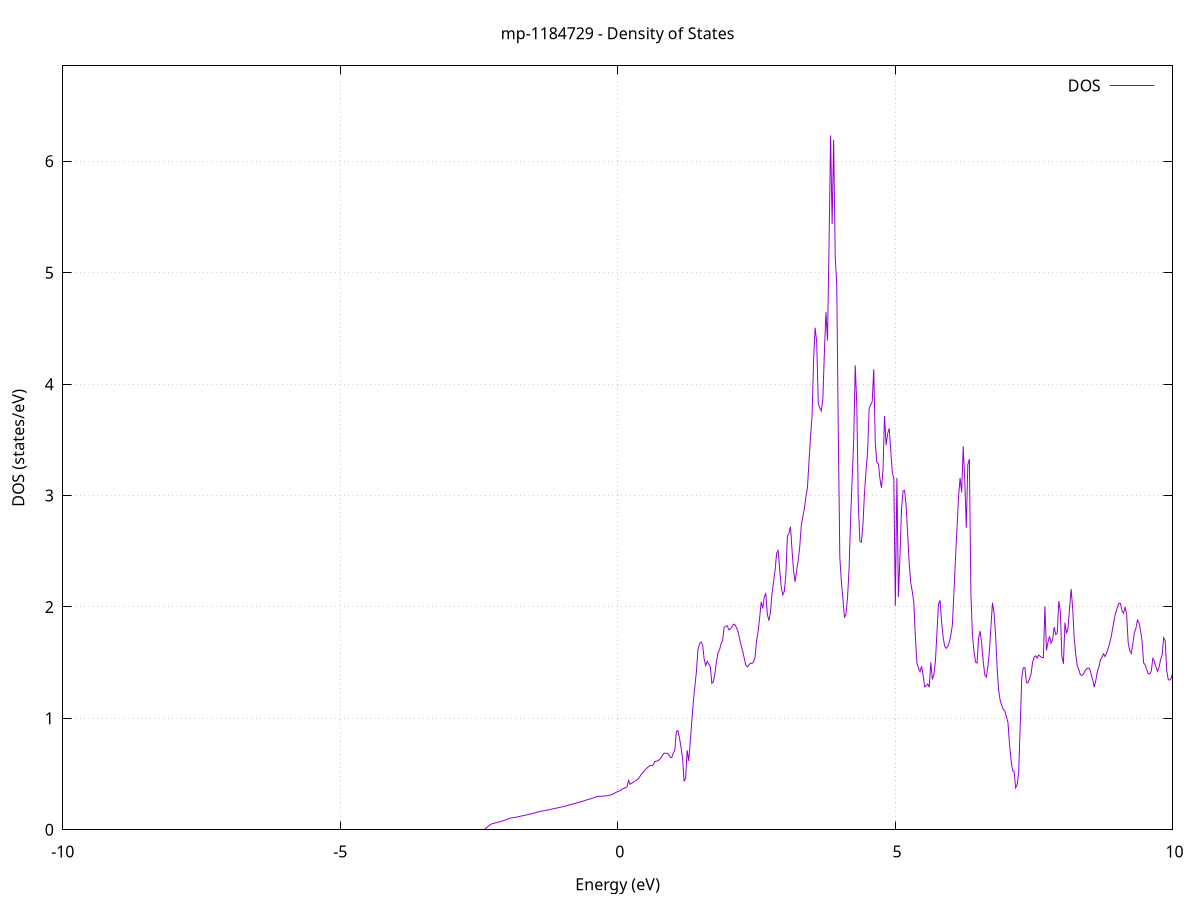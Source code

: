 set title 'mp-1184729 - Density of States'
set xlabel 'Energy (eV)'
set ylabel 'DOS (states/eV)'
set grid
set xrange [-10:10]
set yrange [0:6.857]
set xzeroaxis lt -1
set terminal png size 800,600
set output 'mp-1184729_dos_gnuplot.png'
plot '-' using 1:2 with lines title 'DOS'
-28.483600 0.000000
-28.455800 0.000000
-28.428000 0.000000
-28.400300 0.000000
-28.372500 0.000000
-28.344700 0.000000
-28.316900 0.000000
-28.289100 0.000000
-28.261300 0.000000
-28.233500 0.000000
-28.205700 0.000000
-28.177900 0.000000
-28.150100 0.000000
-28.122300 0.000000
-28.094600 0.000000
-28.066800 0.000000
-28.039000 0.000000
-28.011200 0.000000
-27.983400 0.000000
-27.955600 0.000000
-27.927800 0.000000
-27.900000 0.000000
-27.872200 0.000000
-27.844400 0.000000
-27.816600 0.000000
-27.788800 0.000000
-27.761100 0.000000
-27.733300 0.000000
-27.705500 0.000000
-27.677700 0.000000
-27.649900 0.000000
-27.622100 0.000000
-27.594300 0.000000
-27.566500 0.000000
-27.538700 0.000000
-27.510900 0.000000
-27.483100 0.000000
-27.455400 0.000000
-27.427600 0.000000
-27.399800 0.000000
-27.372000 0.000000
-27.344200 0.000000
-27.316400 0.000000
-27.288600 0.000000
-27.260800 0.000000
-27.233000 0.000000
-27.205200 0.000000
-27.177400 0.000000
-27.149600 0.000000
-27.121900 0.000000
-27.094100 0.000000
-27.066300 0.000000
-27.038500 0.000000
-27.010700 0.000000
-26.982900 0.000000
-26.955100 0.000000
-26.927300 0.000000
-26.899500 0.000000
-26.871700 0.000000
-26.843900 0.000000
-26.816200 0.000000
-26.788400 0.000000
-26.760600 0.000000
-26.732800 0.000000
-26.705000 0.000000
-26.677200 0.000000
-26.649400 0.000000
-26.621600 0.000000
-26.593800 0.000000
-26.566000 0.000000
-26.538200 0.000000
-26.510400 0.000000
-26.482700 0.000000
-26.454900 0.000000
-26.427100 0.000000
-26.399300 0.000000
-26.371500 0.000000
-26.343700 0.000000
-26.315900 0.000000
-26.288100 0.000000
-26.260300 0.000000
-26.232500 0.000000
-26.204700 0.000000
-26.177000 0.000000
-26.149200 0.000000
-26.121400 0.000000
-26.093600 0.000000
-26.065800 0.000000
-26.038000 0.000000
-26.010200 0.000000
-25.982400 0.000000
-25.954600 0.000000
-25.926800 1.192900
-25.899000 1.536200
-25.871200 1.807900
-25.843500 1.972000
-25.815700 2.279200
-25.787900 4.289800
-25.760100 5.226600
-25.732300 5.940400
-25.704500 6.804000
-25.676700 5.520000
-25.648900 5.940800
-25.621100 7.014700
-25.593300 11.829100
-25.565500 17.002500
-25.537800 10.274100
-25.510000 19.227600
-25.482200 10.177800
-25.454400 6.291600
-25.426600 6.795600
-25.398800 7.640100
-25.371000 7.395100
-25.343200 4.995900
-25.315400 5.761300
-25.287600 5.651600
-25.259800 4.390000
-25.232000 4.064200
-25.204300 4.035500
-25.176500 4.170100
-25.148700 3.041500
-25.120900 1.617200
-25.093100 2.773200
-25.065300 6.712500
-25.037500 7.524100
-25.009700 14.818900
-24.981900 9.812500
-24.954100 17.185000
-24.926300 18.014700
-24.898600 4.715000
-24.870800 3.690800
-24.843000 3.516700
-24.815200 2.959300
-24.787400 2.744500
-24.759600 2.714200
-24.731800 2.756500
-24.704000 2.844600
-24.676200 2.999200
-24.648400 3.177300
-24.620600 3.539500
-24.592800 3.998700
-24.565100 4.772200
-24.537300 6.528100
-24.509500 4.922600
-24.481700 4.794300
-24.453900 4.011800
-24.426100 0.000000
-24.398300 0.000000
-24.370500 0.000000
-24.342700 0.000000
-24.314900 0.000000
-24.287100 0.000000
-24.259300 0.000000
-24.231600 0.000000
-24.203800 0.000000
-24.176000 0.000000
-24.148200 0.000000
-24.120400 0.000000
-24.092600 0.000000
-24.064800 0.000000
-24.037000 0.000000
-24.009200 0.000000
-23.981400 0.000000
-23.953600 0.000000
-23.925900 0.000000
-23.898100 0.000000
-23.870300 0.000000
-23.842500 0.000000
-23.814700 0.000000
-23.786900 0.000000
-23.759100 0.000000
-23.731300 0.000000
-23.703500 0.000000
-23.675700 0.000000
-23.647900 0.000000
-23.620100 0.000000
-23.592400 0.000000
-23.564600 0.000000
-23.536800 0.000000
-23.509000 0.000000
-23.481200 0.000000
-23.453400 0.000000
-23.425600 0.000000
-23.397800 0.000000
-23.370000 0.000000
-23.342200 0.000000
-23.314400 0.000000
-23.286700 0.000000
-23.258900 0.000000
-23.231100 0.000000
-23.203300 0.000000
-23.175500 0.000000
-23.147700 0.000000
-23.119900 0.000000
-23.092100 0.000000
-23.064300 0.000000
-23.036500 0.000000
-23.008700 0.000000
-22.980900 0.000000
-22.953200 0.000000
-22.925400 0.000000
-22.897600 0.000000
-22.869800 0.000000
-22.842000 0.000000
-22.814200 0.000000
-22.786400 0.000000
-22.758600 0.000000
-22.730800 0.000000
-22.703000 0.000000
-22.675200 0.000000
-22.647500 0.000000
-22.619700 0.000000
-22.591900 0.000000
-22.564100 0.000000
-22.536300 0.000000
-22.508500 0.000000
-22.480700 0.000000
-22.452900 0.000000
-22.425100 0.000000
-22.397300 0.000000
-22.369500 0.000000
-22.341700 0.000000
-22.314000 0.000000
-22.286200 0.000000
-22.258400 0.000000
-22.230600 0.000000
-22.202800 0.000000
-22.175000 0.000000
-22.147200 0.000000
-22.119400 0.000000
-22.091600 0.000000
-22.063800 0.000000
-22.036000 0.000000
-22.008300 0.000000
-21.980500 0.000000
-21.952700 0.000000
-21.924900 0.000000
-21.897100 0.000000
-21.869300 0.000000
-21.841500 0.000000
-21.813700 0.000000
-21.785900 0.000000
-21.758100 0.000000
-21.730300 0.000000
-21.702500 0.000000
-21.674800 0.000000
-21.647000 0.000000
-21.619200 0.000000
-21.591400 0.000000
-21.563600 0.000000
-21.535800 0.000000
-21.508000 0.000000
-21.480200 0.000000
-21.452400 0.000000
-21.424600 0.000000
-21.396800 0.000000
-21.369100 0.000000
-21.341300 0.000000
-21.313500 0.000000
-21.285700 0.000000
-21.257900 0.000000
-21.230100 0.000000
-21.202300 0.000000
-21.174500 0.000000
-21.146700 0.000000
-21.118900 0.000000
-21.091100 0.000000
-21.063300 0.000000
-21.035600 0.000000
-21.007800 0.000000
-20.980000 0.000000
-20.952200 0.000000
-20.924400 0.000000
-20.896600 0.000000
-20.868800 0.000000
-20.841000 0.000000
-20.813200 0.000000
-20.785400 0.000000
-20.757600 0.000000
-20.729900 0.000000
-20.702100 0.000000
-20.674300 0.000000
-20.646500 0.000000
-20.618700 0.000000
-20.590900 0.000000
-20.563100 0.000000
-20.535300 0.000000
-20.507500 0.000000
-20.479700 0.000000
-20.451900 0.000000
-20.424100 0.000000
-20.396400 0.000000
-20.368600 0.000000
-20.340800 0.000000
-20.313000 0.000000
-20.285200 0.000000
-20.257400 0.000000
-20.229600 0.000000
-20.201800 0.000000
-20.174000 0.000000
-20.146200 0.000000
-20.118400 0.000000
-20.090700 0.000000
-20.062900 0.000000
-20.035100 0.000000
-20.007300 0.000000
-19.979500 0.000000
-19.951700 0.000000
-19.923900 0.000000
-19.896100 0.000000
-19.868300 0.000000
-19.840500 0.000000
-19.812700 0.000000
-19.784900 0.000000
-19.757200 0.000000
-19.729400 0.000000
-19.701600 0.000000
-19.673800 0.000000
-19.646000 0.000000
-19.618200 0.000000
-19.590400 0.000000
-19.562600 0.000000
-19.534800 0.000000
-19.507000 0.000000
-19.479200 0.000000
-19.451500 0.000000
-19.423700 0.000000
-19.395900 0.000000
-19.368100 0.000000
-19.340300 0.000000
-19.312500 0.000000
-19.284700 0.000000
-19.256900 0.000000
-19.229100 0.000000
-19.201300 0.000000
-19.173500 0.000000
-19.145700 0.000000
-19.118000 0.000000
-19.090200 0.000000
-19.062400 0.000000
-19.034600 0.000000
-19.006800 0.000000
-18.979000 0.000000
-18.951200 0.000000
-18.923400 0.000000
-18.895600 0.000000
-18.867800 0.000000
-18.840000 0.000000
-18.812200 0.000000
-18.784500 0.000000
-18.756700 0.000000
-18.728900 0.000000
-18.701100 0.000000
-18.673300 0.000000
-18.645500 0.000000
-18.617700 0.000000
-18.589900 0.000000
-18.562100 0.000000
-18.534300 0.000000
-18.506500 0.000000
-18.478800 0.000000
-18.451000 0.000000
-18.423200 0.000000
-18.395400 0.000000
-18.367600 0.000000
-18.339800 0.000000
-18.312000 0.000000
-18.284200 0.000000
-18.256400 0.000000
-18.228600 0.000000
-18.200800 0.000000
-18.173000 0.000000
-18.145300 0.000000
-18.117500 0.000000
-18.089700 0.000000
-18.061900 0.000000
-18.034100 0.000000
-18.006300 0.000000
-17.978500 0.000000
-17.950700 0.000000
-17.922900 0.000000
-17.895100 0.000000
-17.867300 0.000000
-17.839600 0.000000
-17.811800 0.000000
-17.784000 0.000000
-17.756200 0.000000
-17.728400 0.000000
-17.700600 0.000000
-17.672800 0.000000
-17.645000 0.000000
-17.617200 0.000000
-17.589400 0.000000
-17.561600 0.000000
-17.533800 0.000000
-17.506100 0.000000
-17.478300 0.000000
-17.450500 0.000000
-17.422700 0.000000
-17.394900 0.000000
-17.367100 0.000000
-17.339300 0.000000
-17.311500 0.000000
-17.283700 0.000000
-17.255900 0.000000
-17.228100 0.000000
-17.200400 0.000000
-17.172600 0.000000
-17.144800 0.000000
-17.117000 0.000000
-17.089200 0.000000
-17.061400 0.000000
-17.033600 0.000000
-17.005800 0.000000
-16.978000 0.000000
-16.950200 0.000000
-16.922400 0.000000
-16.894600 0.000000
-16.866900 0.000000
-16.839100 0.000000
-16.811300 0.000000
-16.783500 0.000000
-16.755700 0.000000
-16.727900 0.000000
-16.700100 0.000000
-16.672300 0.000000
-16.644500 0.000000
-16.616700 0.000000
-16.588900 0.000000
-16.561200 0.000000
-16.533400 0.000000
-16.505600 0.000000
-16.477800 0.000000
-16.450000 0.000000
-16.422200 0.000000
-16.394400 0.000000
-16.366600 0.000000
-16.338800 0.000000
-16.311000 0.000000
-16.283200 0.000000
-16.255400 0.000000
-16.227700 0.000000
-16.199900 0.000000
-16.172100 0.000000
-16.144300 0.000000
-16.116500 0.000000
-16.088700 0.000000
-16.060900 0.000000
-16.033100 0.000000
-16.005300 0.000000
-15.977500 0.000000
-15.949700 0.000000
-15.922000 0.000000
-15.894200 0.000000
-15.866400 0.000000
-15.838600 0.000000
-15.810800 0.000000
-15.783000 0.000000
-15.755200 0.000000
-15.727400 0.000000
-15.699600 0.000000
-15.671800 0.000000
-15.644000 0.000000
-15.616200 0.000000
-15.588500 0.000000
-15.560700 0.000000
-15.532900 0.000000
-15.505100 0.000000
-15.477300 0.000000
-15.449500 0.000000
-15.421700 0.000000
-15.393900 0.000000
-15.366100 0.000000
-15.338300 0.000000
-15.310500 0.000000
-15.282800 0.000000
-15.255000 0.000000
-15.227200 0.000000
-15.199400 0.000000
-15.171600 0.000000
-15.143800 0.000000
-15.116000 0.000000
-15.088200 0.000000
-15.060400 0.000000
-15.032600 0.000000
-15.004800 0.000000
-14.977000 0.000000
-14.949300 0.000000
-14.921500 0.000000
-14.893700 0.000000
-14.865900 0.000000
-14.838100 0.000000
-14.810300 0.000000
-14.782500 0.000000
-14.754700 0.000000
-14.726900 0.000000
-14.699100 0.000000
-14.671300 0.000000
-14.643600 0.000000
-14.615800 0.000000
-14.588000 0.000000
-14.560200 0.000000
-14.532400 0.000000
-14.504600 0.000000
-14.476800 0.000000
-14.449000 0.000000
-14.421200 0.000000
-14.393400 0.000000
-14.365600 0.000000
-14.337800 0.000000
-14.310100 0.000000
-14.282300 0.000000
-14.254500 0.000000
-14.226700 0.000000
-14.198900 0.000000
-14.171100 0.000000
-14.143300 0.000000
-14.115500 0.000000
-14.087700 0.000000
-14.059900 0.000000
-14.032100 0.000000
-14.004400 0.000000
-13.976600 0.000000
-13.948800 0.000000
-13.921000 0.000000
-13.893200 0.000000
-13.865400 0.000000
-13.837600 0.000000
-13.809800 0.000000
-13.782000 0.000000
-13.754200 0.000000
-13.726400 0.000000
-13.698600 0.000000
-13.670900 0.000000
-13.643100 0.000000
-13.615300 0.000000
-13.587500 0.000000
-13.559700 0.000000
-13.531900 0.000000
-13.504100 0.000000
-13.476300 0.000000
-13.448500 0.000000
-13.420700 0.000000
-13.392900 0.000000
-13.365100 0.000000
-13.337400 0.000000
-13.309600 0.000000
-13.281800 0.000000
-13.254000 0.000000
-13.226200 0.000000
-13.198400 0.000000
-13.170600 0.000000
-13.142800 0.000000
-13.115000 0.000000
-13.087200 0.000000
-13.059400 0.000000
-13.031700 0.000000
-13.003900 0.000000
-12.976100 0.000000
-12.948300 0.000000
-12.920500 0.000000
-12.892700 0.000000
-12.864900 0.000000
-12.837100 0.000000
-12.809300 0.000000
-12.781500 0.000000
-12.753700 0.000000
-12.725900 0.000000
-12.698200 0.000000
-12.670400 0.000000
-12.642600 0.000000
-12.614800 0.000000
-12.587000 0.000000
-12.559200 0.000000
-12.531400 0.000000
-12.503600 0.000000
-12.475800 0.000000
-12.448000 0.000000
-12.420200 0.000000
-12.392500 0.000000
-12.364700 0.000000
-12.336900 0.000000
-12.309100 0.000000
-12.281300 0.000000
-12.253500 0.000000
-12.225700 0.000000
-12.197900 0.000000
-12.170100 0.000000
-12.142300 0.000000
-12.114500 0.000000
-12.086700 0.000000
-12.059000 0.000000
-12.031200 0.000000
-12.003400 0.000000
-11.975600 0.000000
-11.947800 0.000000
-11.920000 0.000000
-11.892200 0.000000
-11.864400 0.000000
-11.836600 0.000000
-11.808800 0.000000
-11.781000 0.000000
-11.753300 0.000000
-11.725500 0.000000
-11.697700 0.000000
-11.669900 0.000000
-11.642100 0.000000
-11.614300 0.000000
-11.586500 0.000000
-11.558700 0.000000
-11.530900 0.000000
-11.503100 0.000000
-11.475300 0.000000
-11.447500 0.000000
-11.419800 0.000000
-11.392000 0.000000
-11.364200 0.000000
-11.336400 0.000000
-11.308600 0.000000
-11.280800 0.000000
-11.253000 0.000000
-11.225200 0.000000
-11.197400 0.000000
-11.169600 0.000000
-11.141800 0.000000
-11.114100 0.000000
-11.086300 0.000000
-11.058500 0.000000
-11.030700 0.000000
-11.002900 0.000000
-10.975100 0.000000
-10.947300 0.000000
-10.919500 0.000000
-10.891700 0.000000
-10.863900 0.000000
-10.836100 0.000000
-10.808300 0.000000
-10.780600 0.000000
-10.752800 0.000000
-10.725000 0.000000
-10.697200 0.000000
-10.669400 0.000000
-10.641600 0.000000
-10.613800 0.000000
-10.586000 0.000000
-10.558200 0.000000
-10.530400 0.000000
-10.502600 0.000000
-10.474900 0.000000
-10.447100 0.000000
-10.419300 0.000000
-10.391500 0.000000
-10.363700 0.000000
-10.335900 0.000000
-10.308100 0.000000
-10.280300 0.000000
-10.252500 0.000000
-10.224700 0.000000
-10.196900 0.000000
-10.169100 0.000000
-10.141400 0.000000
-10.113600 0.000000
-10.085800 0.000000
-10.058000 0.000000
-10.030200 0.000000
-10.002400 0.000000
-9.974600 0.000000
-9.946800 0.000000
-9.919000 0.000000
-9.891200 0.000000
-9.863400 0.000000
-9.835700 0.000000
-9.807900 0.000000
-9.780100 0.000000
-9.752300 0.000000
-9.724500 0.000000
-9.696700 0.000000
-9.668900 0.000000
-9.641100 0.000000
-9.613300 0.000000
-9.585500 0.000000
-9.557700 0.000000
-9.529900 0.000000
-9.502200 0.000000
-9.474400 0.000000
-9.446600 0.000000
-9.418800 0.000000
-9.391000 0.000000
-9.363200 0.000000
-9.335400 0.000000
-9.307600 0.000000
-9.279800 0.000000
-9.252000 0.000000
-9.224200 0.000000
-9.196500 0.000000
-9.168700 0.000000
-9.140900 0.000000
-9.113100 0.000000
-9.085300 0.000000
-9.057500 0.000000
-9.029700 0.000000
-9.001900 0.000000
-8.974100 0.000000
-8.946300 0.000000
-8.918500 0.000000
-8.890700 0.000000
-8.863000 0.000000
-8.835200 0.000000
-8.807400 0.000000
-8.779600 0.000000
-8.751800 0.000000
-8.724000 0.000000
-8.696200 0.000000
-8.668400 0.000000
-8.640600 0.000000
-8.612800 0.000000
-8.585000 0.000000
-8.557300 0.000000
-8.529500 0.000000
-8.501700 0.000000
-8.473900 0.000000
-8.446100 0.000000
-8.418300 0.000000
-8.390500 0.000000
-8.362700 0.000000
-8.334900 0.000000
-8.307100 0.000000
-8.279300 0.000000
-8.251500 0.000000
-8.223800 0.000000
-8.196000 0.000000
-8.168200 0.000000
-8.140400 0.000000
-8.112600 0.000000
-8.084800 0.000000
-8.057000 0.000000
-8.029200 0.000000
-8.001400 0.000000
-7.973600 0.000000
-7.945800 0.000000
-7.918000 0.000000
-7.890300 0.000000
-7.862500 0.000000
-7.834700 0.000000
-7.806900 0.000000
-7.779100 0.000000
-7.751300 0.000000
-7.723500 0.000000
-7.695700 0.000000
-7.667900 0.000000
-7.640100 0.000000
-7.612300 0.000000
-7.584600 0.000000
-7.556800 0.000000
-7.529000 0.000000
-7.501200 0.000000
-7.473400 0.000000
-7.445600 0.000000
-7.417800 0.000000
-7.390000 0.000000
-7.362200 0.000000
-7.334400 0.000000
-7.306600 0.000000
-7.278800 0.000000
-7.251100 0.000000
-7.223300 0.000000
-7.195500 0.000000
-7.167700 0.000000
-7.139900 0.000000
-7.112100 0.000000
-7.084300 0.000000
-7.056500 0.000000
-7.028700 0.000000
-7.000900 0.000000
-6.973100 0.000000
-6.945400 0.000000
-6.917600 0.000000
-6.889800 0.000000
-6.862000 0.000000
-6.834200 0.000000
-6.806400 0.000000
-6.778600 0.000000
-6.750800 0.000000
-6.723000 0.000000
-6.695200 0.000000
-6.667400 0.000000
-6.639600 0.000000
-6.611900 0.000000
-6.584100 0.000000
-6.556300 0.000000
-6.528500 0.000000
-6.500700 0.000000
-6.472900 0.000000
-6.445100 0.000000
-6.417300 0.000000
-6.389500 0.000000
-6.361700 0.000000
-6.333900 0.000000
-6.306200 0.000000
-6.278400 0.000000
-6.250600 0.000000
-6.222800 0.000000
-6.195000 0.000000
-6.167200 0.000000
-6.139400 0.000000
-6.111600 0.000000
-6.083800 0.000000
-6.056000 0.000000
-6.028200 0.000000
-6.000400 0.000000
-5.972700 0.000000
-5.944900 0.000000
-5.917100 0.000000
-5.889300 0.000000
-5.861500 0.000000
-5.833700 0.000000
-5.805900 0.000000
-5.778100 0.000000
-5.750300 0.000000
-5.722500 0.000000
-5.694700 0.000000
-5.667000 0.000000
-5.639200 0.000000
-5.611400 0.000000
-5.583600 0.000000
-5.555800 0.000000
-5.528000 0.000000
-5.500200 0.000000
-5.472400 0.000000
-5.444600 0.000000
-5.416800 0.000000
-5.389000 0.000000
-5.361200 0.000000
-5.333500 0.000000
-5.305700 0.000000
-5.277900 0.000000
-5.250100 0.000000
-5.222300 0.000000
-5.194500 0.000000
-5.166700 0.000000
-5.138900 0.000000
-5.111100 0.000000
-5.083300 0.000000
-5.055500 0.000000
-5.027800 0.000000
-5.000000 0.000000
-4.972200 0.000000
-4.944400 0.000000
-4.916600 0.000000
-4.888800 0.000000
-4.861000 0.000000
-4.833200 0.000000
-4.805400 0.000000
-4.777600 0.000000
-4.749800 0.000000
-4.722000 0.000000
-4.694300 0.000000
-4.666500 0.000000
-4.638700 0.000000
-4.610900 0.000000
-4.583100 0.000000
-4.555300 0.000000
-4.527500 0.000000
-4.499700 0.000000
-4.471900 0.000000
-4.444100 0.000000
-4.416300 0.000000
-4.388600 0.000000
-4.360800 0.000000
-4.333000 0.000000
-4.305200 0.000000
-4.277400 0.000000
-4.249600 0.000000
-4.221800 0.000000
-4.194000 0.000000
-4.166200 0.000000
-4.138400 0.000000
-4.110600 0.000000
-4.082800 0.000000
-4.055100 0.000000
-4.027300 0.000000
-3.999500 0.000000
-3.971700 0.000000
-3.943900 0.000000
-3.916100 0.000000
-3.888300 0.000000
-3.860500 0.000000
-3.832700 0.000000
-3.804900 0.000000
-3.777100 0.000000
-3.749400 0.000000
-3.721600 0.000000
-3.693800 0.000000
-3.666000 0.000000
-3.638200 0.000000
-3.610400 0.000000
-3.582600 0.000000
-3.554800 0.000000
-3.527000 0.000000
-3.499200 0.000000
-3.471400 0.000000
-3.443600 0.000000
-3.415900 0.000000
-3.388100 0.000000
-3.360300 0.000000
-3.332500 0.000000
-3.304700 0.000000
-3.276900 0.000000
-3.249100 0.000000
-3.221300 0.000000
-3.193500 0.000000
-3.165700 0.000000
-3.137900 0.000000
-3.110200 0.000000
-3.082400 0.000000
-3.054600 0.000000
-3.026800 0.000000
-2.999000 0.000000
-2.971200 0.000000
-2.943400 0.000000
-2.915600 0.000000
-2.887800 0.000000
-2.860000 0.000000
-2.832200 0.000000
-2.804400 0.000000
-2.776700 0.000000
-2.748900 0.000000
-2.721100 0.000000
-2.693300 0.000000
-2.665500 0.000000
-2.637700 0.000000
-2.609900 0.000000
-2.582100 0.000000
-2.554300 0.000000
-2.526500 0.000000
-2.498700 0.000000
-2.470900 0.000000
-2.443200 0.000000
-2.415400 0.002000
-2.387600 0.008500
-2.359800 0.019500
-2.332000 0.031900
-2.304200 0.042400
-2.276400 0.051700
-2.248600 0.055700
-2.220800 0.059600
-2.193000 0.063400
-2.165200 0.067600
-2.137500 0.071100
-2.109700 0.073200
-2.081900 0.078000
-2.054100 0.082900
-2.026300 0.087900
-1.998500 0.093100
-1.970700 0.098400
-1.942900 0.103000
-1.915100 0.106400
-1.887300 0.108600
-1.859500 0.110400
-1.831700 0.113300
-1.804000 0.116100
-1.776200 0.119000
-1.748400 0.122000
-1.720600 0.124900
-1.692800 0.127800
-1.665000 0.130800
-1.637200 0.134100
-1.609400 0.137400
-1.581600 0.140700
-1.553800 0.144100
-1.526000 0.147500
-1.498300 0.151200
-1.470500 0.154900
-1.442700 0.158700
-1.414900 0.162400
-1.387100 0.165600
-1.359300 0.168300
-1.331500 0.171000
-1.303700 0.173600
-1.275900 0.176300
-1.248100 0.179100
-1.220300 0.182000
-1.192500 0.185000
-1.164800 0.188000
-1.137000 0.190900
-1.109200 0.193900
-1.081400 0.196900
-1.053600 0.199800
-1.025800 0.202800
-0.998000 0.206400
-0.970200 0.209800
-0.942400 0.213200
-0.914600 0.216700
-0.886800 0.220300
-0.859100 0.223800
-0.831300 0.227400
-0.803500 0.231300
-0.775700 0.235100
-0.747900 0.239100
-0.720100 0.243100
-0.692300 0.247000
-0.664500 0.250800
-0.636700 0.254700
-0.608900 0.259600
-0.581100 0.264300
-0.553300 0.268700
-0.525600 0.272900
-0.497800 0.276800
-0.470000 0.280500
-0.442200 0.284100
-0.414400 0.290700
-0.386600 0.296300
-0.358800 0.299300
-0.331000 0.299800
-0.303200 0.299400
-0.275400 0.301400
-0.247600 0.302700
-0.219900 0.304000
-0.192100 0.306300
-0.164300 0.308700
-0.136500 0.311200
-0.108700 0.314200
-0.080900 0.321900
-0.053100 0.329300
-0.025300 0.336300
0.002500 0.342900
0.030300 0.348600
0.058100 0.354200
0.085900 0.368500
0.113600 0.371300
0.141400 0.377900
0.169200 0.384600
0.197000 0.443200
0.224800 0.408800
0.252600 0.417300
0.280400 0.425700
0.308200 0.434700
0.336000 0.443900
0.363800 0.453400
0.391600 0.470400
0.419300 0.493000
0.447100 0.510200
0.474900 0.526300
0.502700 0.541400
0.530500 0.555000
0.558300 0.567000
0.586100 0.577400
0.613900 0.574200
0.641700 0.581900
0.669500 0.612800
0.697300 0.615400
0.725100 0.620000
0.752800 0.628400
0.780600 0.644400
0.808400 0.669200
0.836200 0.687900
0.864000 0.686300
0.891800 0.687100
0.919600 0.676200
0.947400 0.652200
0.975200 0.647500
1.003000 0.689000
1.030800 0.714400
1.058500 0.881700
1.086300 0.891500
1.114100 0.824700
1.141900 0.742400
1.169700 0.642400
1.197500 0.434400
1.225300 0.462800
1.253100 0.713500
1.280900 0.618000
1.308700 0.786300
1.336500 0.975400
1.364300 1.148600
1.392000 1.288500
1.419800 1.421800
1.447600 1.616600
1.475400 1.668800
1.503200 1.685600
1.531000 1.661400
1.558800 1.532900
1.586600 1.474700
1.614400 1.511900
1.642200 1.487000
1.670000 1.464000
1.697700 1.314500
1.725500 1.329700
1.753300 1.401200
1.781100 1.511700
1.808900 1.587600
1.836700 1.616500
1.864500 1.669800
1.892300 1.703100
1.920100 1.818600
1.947900 1.827000
1.975700 1.831400
2.003500 1.795400
2.031200 1.802100
2.059000 1.818800
2.086800 1.845300
2.114600 1.840000
2.142400 1.814500
2.170200 1.776700
2.198000 1.713900
2.225800 1.653700
2.253600 1.604700
2.281400 1.540600
2.309200 1.478100
2.336900 1.462900
2.364700 1.479400
2.392500 1.495200
2.420300 1.493200
2.448100 1.504300
2.475900 1.547800
2.503700 1.696300
2.531500 1.780700
2.559300 1.901600
2.587100 2.046100
2.614900 1.986200
2.642700 2.093400
2.670400 2.120000
2.698200 1.933700
2.726000 1.877400
2.753800 1.950500
2.781600 2.118200
2.809400 2.225400
2.837200 2.328100
2.865000 2.482500
2.892800 2.506700
2.920600 2.337100
2.948400 2.177300
2.976200 2.107900
3.003900 2.140300
3.031700 2.287700
3.059500 2.634700
3.087300 2.661100
3.115100 2.720400
3.142900 2.511100
3.170700 2.322900
3.198500 2.225000
3.226300 2.329700
3.254100 2.417400
3.281900 2.541200
3.309600 2.726400
3.337400 2.811200
3.365200 2.882900
3.393000 2.986200
3.420800 3.070700
3.448600 3.305300
3.476400 3.530100
3.504200 3.715200
3.532000 4.226200
3.559800 4.506400
3.587600 4.380100
3.615400 3.827400
3.643100 3.786200
3.670900 3.759300
3.698700 3.867000
3.726500 4.289200
3.754300 4.646600
3.782100 4.392100
3.809900 5.248600
3.837700 6.233300
3.865500 5.438000
3.893300 6.191900
3.921100 5.147100
3.948800 4.898000
3.976600 3.565100
4.004400 2.442300
4.032200 2.228400
4.060000 2.073800
4.087800 1.904900
4.115600 1.934900
4.143400 2.086400
4.171200 2.345000
4.199000 2.796400
4.226800 3.154500
4.254600 3.498600
4.282300 4.169000
4.310100 3.819100
4.337900 2.920000
4.365700 2.591200
4.393500 2.582400
4.421300 2.742400
4.449100 3.023100
4.476900 3.227100
4.504700 3.392300
4.532500 3.780400
4.560300 3.813300
4.588000 3.843000
4.615800 4.133600
4.643600 3.472200
4.671400 3.296700
4.699200 3.289300
4.727000 3.151500
4.754800 3.069300
4.782600 3.230200
4.810400 3.713900
4.838200 3.453800
4.866000 3.557000
4.893800 3.602600
4.921500 3.411000
4.949300 3.209700
4.977100 3.150700
5.004900 2.010400
5.032700 3.158300
5.060500 2.090300
5.088300 2.459000
5.116100 2.876600
5.143900 3.042500
5.171700 3.046700
5.199500 2.908200
5.227200 2.652000
5.255000 2.385100
5.282800 2.216300
5.310600 2.137400
5.338400 2.036100
5.366200 1.723900
5.394000 1.496500
5.421800 1.451200
5.449600 1.418000
5.477400 1.467100
5.505200 1.390300
5.533000 1.282700
5.560700 1.292600
5.588500 1.308800
5.616300 1.279300
5.644100 1.503600
5.671900 1.349600
5.699700 1.394200
5.727500 1.515500
5.755300 1.773900
5.783100 2.024800
5.810900 2.059100
5.838700 1.865100
5.866400 1.728800
5.894200 1.645500
5.922000 1.628300
5.949800 1.645500
5.977600 1.685500
6.005400 1.749700
6.033200 1.840500
6.061000 2.129100
6.088800 2.430600
6.116600 2.710400
6.144400 2.994600
6.172200 3.159100
6.199900 3.029300
6.227700 3.441500
6.255500 3.144700
6.283300 2.712500
6.311100 3.279200
6.338900 3.327400
6.366700 2.120400
6.394500 1.744300
6.422300 1.602700
6.450100 1.505700
6.477900 1.496900
6.505600 1.724900
6.533400 1.783700
6.561200 1.671300
6.589000 1.509600
6.616800 1.391100
6.644600 1.370500
6.672400 1.466000
6.700200 1.599900
6.728000 1.827800
6.755800 2.037800
6.783600 1.949100
6.811400 1.750800
6.839100 1.452300
6.866900 1.254200
6.894700 1.160000
6.922500 1.116400
6.950300 1.080700
6.978100 1.065300
7.005900 1.017700
7.033700 0.967200
7.061500 0.777200
7.089300 0.632100
7.117100 0.531700
7.144800 0.525300
7.172600 0.375700
7.200400 0.404800
7.228200 0.519300
7.256000 0.946000
7.283800 1.368700
7.311600 1.454400
7.339400 1.455300
7.367200 1.321400
7.395000 1.318500
7.422800 1.356400
7.450600 1.398000
7.478300 1.502400
7.506100 1.549200
7.533900 1.562000
7.561700 1.541100
7.589500 1.568400
7.617300 1.556400
7.645100 1.546000
7.672900 1.545800
7.700700 2.005200
7.728500 1.609700
7.756300 1.684800
7.784000 1.736100
7.811800 1.675700
7.839600 1.707500
7.867400 1.818100
7.895200 1.752600
7.923000 1.766700
7.950800 2.053300
7.978600 1.957600
8.006400 1.560300
8.034200 1.489600
8.062000 1.859000
8.089800 1.761900
8.117500 1.812400
8.145300 1.993500
8.173100 2.161300
8.200900 1.985500
8.228700 1.721900
8.256500 1.571300
8.284300 1.471700
8.312100 1.436800
8.339900 1.390800
8.367700 1.386000
8.395500 1.397700
8.423300 1.427400
8.451000 1.444600
8.478800 1.451100
8.506600 1.446800
8.534400 1.395600
8.562200 1.344300
8.590000 1.280700
8.617800 1.340600
8.645600 1.422000
8.673400 1.458800
8.701200 1.528100
8.729000 1.547700
8.756700 1.579600
8.784500 1.554800
8.812300 1.587700
8.840100 1.627300
8.867900 1.675100
8.895700 1.733500
8.923500 1.812100
8.951300 1.894000
8.979100 1.952500
9.006900 1.997600
9.034700 2.033000
9.062500 2.031400
9.090200 1.965600
9.118000 1.943300
9.145800 2.001200
9.173600 1.934300
9.201400 1.678600
9.229200 1.608400
9.257000 1.582600
9.284800 1.666300
9.312600 1.770000
9.340400 1.808200
9.368200 1.882000
9.395900 1.860200
9.423700 1.790400
9.451500 1.692200
9.479300 1.498400
9.507100 1.480500
9.534900 1.439100
9.562700 1.401600
9.590500 1.398300
9.618300 1.427400
9.646100 1.543000
9.673900 1.510900
9.701700 1.461100
9.729400 1.421500
9.757200 1.458500
9.785000 1.524700
9.812800 1.570200
9.840600 1.724100
9.868400 1.696200
9.896200 1.426900
9.924000 1.347400
9.951800 1.343700
9.979600 1.364300
10.007400 1.424900
10.035100 1.563100
10.062900 1.520800
10.090700 1.427600
10.118500 1.383400
10.146300 1.316800
10.174100 1.262900
10.201900 1.262200
10.229700 1.202100
10.257500 1.228300
10.285300 1.300000
10.313100 1.293800
10.340900 1.408800
10.368600 1.697700
10.396400 2.433400
10.424200 3.565000
10.452000 3.818100
10.479800 4.164200
10.507600 3.754400
10.535400 2.631100
10.563200 2.424400
10.591000 2.339600
10.618800 2.438600
10.646600 2.088100
10.674300 1.954800
10.702100 1.582900
10.729900 1.500500
10.757700 1.477700
10.785500 1.465800
10.813300 1.429500
10.841100 1.391600
10.868900 1.349600
10.896700 1.315800
10.924500 1.283700
10.952300 1.254900
10.980100 1.221500
11.007800 1.204700
11.035600 1.221400
11.063400 1.356300
11.091200 1.325700
11.119000 1.297000
11.146800 1.414300
11.174600 1.822900
11.202400 2.081700
11.230200 2.277700
11.258000 2.454200
11.285800 2.573300
11.313500 2.309900
11.341300 2.041700
11.369100 1.910400
11.396900 1.916100
11.424700 1.936100
11.452500 1.990100
11.480300 2.005600
11.508100 1.991100
11.535900 1.511500
11.563700 1.357300
11.591500 1.279900
11.619300 1.228000
11.647000 1.209700
11.674800 1.182200
11.702600 1.150900
11.730400 1.123300
11.758200 1.099400
11.786000 1.068300
11.813800 1.069800
11.841600 0.921500
11.869400 0.846800
11.897200 0.910400
11.925000 0.927100
11.952700 0.875600
11.980500 0.844000
12.008300 0.812200
12.036100 0.788100
12.063900 0.763100
12.091700 0.729200
12.119500 0.703800
12.147300 0.672700
12.175100 0.630000
12.202900 0.579500
12.230700 0.527300
12.258500 0.457800
12.286200 0.419300
12.314000 0.384000
12.341800 0.364600
12.369600 0.368300
12.397400 0.385600
12.425200 0.428300
12.453000 0.431000
12.480800 0.433500
12.508600 0.443400
12.536400 0.475100
12.564200 0.515800
12.591900 0.623900
12.619700 0.670700
12.647500 0.706800
12.675300 0.751500
12.703100 0.745100
12.730900 0.731000
12.758700 0.730300
12.786500 0.741700
12.814300 0.773700
12.842100 0.861000
12.869900 0.924300
12.897700 0.943300
12.925400 1.007600
12.953200 1.072400
12.981000 1.127100
13.008800 1.184500
13.036600 1.235300
13.064400 1.281800
13.092200 1.315200
13.120000 1.363700
13.147800 1.418500
13.175600 1.425400
13.203400 1.485700
13.231100 1.522000
13.258900 1.397000
13.286700 1.289900
13.314500 1.169300
13.342300 1.003500
13.370100 0.907500
13.397900 0.884100
13.425700 0.991900
13.453500 1.046900
13.481300 1.146700
13.509100 1.072900
13.536900 1.012200
13.564600 0.987400
13.592400 1.005000
13.620200 1.018300
13.648000 0.956700
13.675800 0.888600
13.703600 0.896100
13.731400 0.995200
13.759200 1.130900
13.787000 1.323300
13.814800 1.468100
13.842600 1.607300
13.870400 1.629400
13.898100 1.600300
13.925900 1.546900
13.953700 1.436400
13.981500 1.356300
14.009300 1.321400
14.037100 1.302500
14.064900 1.476200
14.092700 1.409500
14.120500 1.406900
14.148300 1.361700
14.176100 1.325400
14.203800 1.282200
14.231600 1.257300
14.259400 1.231400
14.287200 1.209300
14.315000 1.222600
14.342800 1.608300
14.370600 1.202200
14.398400 1.108000
14.426200 1.079600
14.454000 1.048900
14.481800 1.014900
14.509600 1.008600
14.537300 1.001000
14.565100 0.943400
14.592900 0.957100
14.620700 0.955000
14.648500 0.960900
14.676300 0.866400
14.704100 0.765300
14.731900 0.706800
14.759700 0.649600
14.787500 0.617000
14.815300 0.587300
14.843000 0.558300
14.870800 0.531600
14.898600 0.508400
14.926400 0.505900
14.954200 0.503200
14.982000 0.500700
15.009800 0.500800
15.037600 0.503700
15.065400 0.509300
15.093200 0.517000
15.121000 0.527700
15.148800 0.541400
15.176500 0.556900
15.204300 0.573300
15.232100 0.590600
15.259900 0.627600
15.287700 0.644700
15.315500 0.652800
15.343300 0.663300
15.371100 0.676700
15.398900 0.697800
15.426700 0.731300
15.454500 0.674800
15.482200 0.644500
15.510000 0.620700
15.537800 0.611300
15.565600 0.622500
15.593400 0.643800
15.621200 0.633500
15.649000 0.630500
15.676800 0.619200
15.704600 0.600600
15.732400 0.579400
15.760200 0.561000
15.788000 0.542200
15.815700 0.533100
15.843500 0.532000
15.871300 0.535900
15.899100 0.571300
15.926900 0.578000
15.954700 0.585400
15.982500 0.611600
16.010300 0.671000
16.038100 0.652400
16.065900 0.685700
16.093700 0.724000
16.121400 0.769000
16.149200 0.827800
16.177000 0.891000
16.204800 0.957400
16.232600 1.041700
16.260400 1.141200
16.288200 1.323500
16.316000 1.508400
16.343800 1.684200
16.371600 1.829100
16.399400 2.065800
16.427200 2.557500
16.454900 3.100900
16.482700 3.661100
16.510500 4.350700
16.538300 14.931900
16.566100 6.097500
16.593900 4.004600
16.621700 3.160200
16.649500 2.684000
16.677300 2.491100
16.705100 2.260700
16.732900 2.052400
16.760600 1.880000
16.788400 1.896300
16.816200 1.857800
16.844000 1.818500
16.871800 1.819800
16.899600 1.879000
16.927400 2.025300
16.955200 2.107900
16.983000 2.906900
17.010800 5.795000
17.038600 18.984500
17.066400 14.012700
17.094100 5.175100
17.121900 3.078900
17.149700 2.523000
17.177500 2.242800
17.205300 2.205000
17.233100 2.138700
17.260900 2.105600
17.288700 1.995900
17.316500 1.850300
17.344300 1.713400
17.372100 1.613500
17.399800 1.541300
17.427600 1.477900
17.455400 1.415700
17.483200 1.394000
17.511000 1.395500
17.538800 1.385600
17.566600 1.369900
17.594400 1.386000
17.622200 1.485900
17.650000 1.595400
17.677800 1.702000
17.705600 1.736100
17.733300 1.721600
17.761100 1.917600
17.788900 1.912200
17.816700 1.833300
17.844500 1.911300
17.872300 1.827900
17.900100 1.809500
17.927900 1.742100
17.955700 1.671500
17.983500 1.632000
18.011300 1.671900
18.039000 1.587400
18.066800 1.459800
18.094600 1.426200
18.122400 1.480400
18.150200 1.472600
18.178000 1.361000
18.205800 1.288000
18.233600 1.244600
18.261400 1.203600
18.289200 1.149600
18.317000 1.092600
18.344800 1.056000
18.372500 1.009800
18.400300 0.969900
18.428100 0.928400
18.455900 0.915700
18.483700 0.907800
18.511500 0.901600
18.539300 0.898500
18.567100 0.907700
18.594900 0.905600
18.622700 0.904400
18.650500 0.899400
18.678200 0.896700
18.706000 0.896100
18.733800 0.896800
18.761600 0.899200
18.789400 0.924600
18.817200 0.938500
18.845000 0.978900
18.872800 1.032900
18.900600 1.090400
18.928400 1.142500
18.956200 1.217200
18.984000 1.418900
19.011700 1.983900
19.039500 1.811700
19.067300 1.532500
19.095100 1.404500
19.122900 1.357800
19.150700 1.369400
19.178500 1.410400
19.206300 1.471800
19.234100 1.540900
19.261900 1.617600
19.289700 1.417100
19.317500 1.352200
19.345200 1.350700
19.373000 1.348600
19.400800 1.367100
19.428600 1.359800
19.456400 1.311700
19.484200 1.264200
19.512000 1.235300
19.539800 1.211700
19.567600 1.183000
19.595400 1.157400
19.623200 1.133700
19.650900 1.138700
19.678700 1.166700
19.706500 1.256900
19.734300 1.282300
19.762100 1.323100
19.789900 1.379400
19.817700 1.613900
19.845500 1.593500
19.873300 1.670700
19.901100 1.753600
19.928900 1.912000
19.956700 2.083400
19.984400 2.132600
20.012200 2.158900
20.040000 1.967000
20.067800 1.883000
20.095600 1.864900
20.123400 1.895100
20.151200 1.862100
20.179000 1.775700
20.206800 1.742700
20.234600 1.706100
20.262400 1.667100
20.290100 1.678800
20.317900 1.677900
20.345700 1.693400
20.373500 1.643200
20.401300 1.575900
20.429100 1.955200
20.456900 1.461900
20.484700 1.431100
20.512500 1.457700
20.540300 1.550800
20.568100 1.628700
20.595900 1.653400
20.623600 1.622300
20.651400 1.603900
20.679200 1.568000
20.707000 1.549300
20.734800 1.583500
20.762600 1.628500
20.790400 1.673900
20.818200 1.738000
20.846000 1.711600
20.873800 1.635600
20.901600 1.524100
20.929300 1.459900
20.957100 1.429600
20.984900 1.431700
21.012700 1.362800
21.040500 1.256100
21.068300 1.204500
21.096100 1.182900
21.123900 1.146800
21.151700 1.123800
21.179500 1.172400
21.207300 1.144300
21.235100 1.163900
21.262800 1.240900
21.290600 1.358600
21.318400 1.437900
21.346200 1.483600
21.374000 1.494300
21.401800 1.557100
21.429600 1.548000
21.457400 1.665500
21.485200 1.571600
21.513000 1.555800
21.540800 1.506300
21.568500 1.531800
21.596300 1.578500
21.624100 1.477700
21.651900 1.370800
21.679700 1.221300
21.707500 1.128300
21.735300 1.108500
21.763100 1.128600
21.790900 1.119000
21.818700 1.137700
21.846500 1.142100
21.874300 1.205600
21.902000 1.228700
21.929800 1.242900
21.957600 1.250000
21.985400 1.252300
22.013200 1.259900
22.041000 1.275000
22.068800 1.322200
22.096600 1.326400
22.124400 1.328600
22.152200 1.322500
22.180000 1.304800
22.207700 1.228700
22.235500 1.236200
22.263300 1.117500
22.291100 1.087500
22.318900 1.067300
22.346700 1.055000
22.374500 1.039900
22.402300 1.019600
22.430100 0.992900
22.457900 0.963900
22.485700 0.986300
22.513500 0.998400
22.541200 0.993400
22.569000 0.928700
22.596800 0.887300
22.624600 0.926100
22.652400 0.972500
22.680200 1.028900
22.708000 1.142100
22.735800 1.250800
22.763600 1.337400
22.791400 1.390700
22.819200 1.343200
22.846900 1.342600
22.874700 1.322600
22.902500 1.209200
22.930300 1.057900
22.958100 1.013000
22.985900 1.017100
23.013700 1.020900
23.041500 1.086300
23.069300 1.092600
23.097100 1.048100
23.124900 0.989800
23.152700 0.947600
23.180400 0.871400
23.208200 0.794900
23.236000 0.724400
23.263800 0.669000
23.291600 0.616700
23.319400 0.564500
23.347200 0.513700
23.375000 0.468600
23.402800 0.429700
23.430600 0.391300
23.458400 0.354100
23.486100 0.319800
23.513900 0.288700
23.541700 0.260700
23.569500 0.234600
23.597300 0.309400
23.625100 0.139100
23.652900 0.115800
23.680700 0.097500
23.708500 0.083900
23.736300 0.074000
23.764100 0.069500
23.791900 0.066400
23.819600 0.063200
23.847400 0.059800
23.875200 0.056300
23.903000 0.052700
23.930800 0.049000
23.958600 0.046200
23.986400 0.042600
24.014200 0.039000
24.042000 0.035700
24.069800 0.033000
24.097600 0.032600
24.125300 0.034300
24.153100 0.030400
24.180900 0.024600
24.208700 0.019600
24.236500 0.015300
24.264300 0.011700
24.292100 0.008900
24.319900 0.006800
24.347700 0.005300
24.375500 0.004000
24.403300 0.002900
24.431100 0.002000
24.458800 0.001300
24.486600 0.000700
24.514400 0.000300
24.542200 0.000100
24.570000 0.000000
24.597800 0.000000
24.625600 0.000000
24.653400 0.000000
24.681200 0.000000
24.709000 0.000000
24.736800 0.000000
24.764600 0.000000
24.792300 0.000000
24.820100 0.000000
24.847900 0.000000
24.875700 0.000000
24.903500 0.000000
24.931300 0.000000
24.959100 0.000000
24.986900 0.000000
25.014700 0.000000
25.042500 0.000000
25.070300 0.000000
25.098000 0.000000
25.125800 0.000000
25.153600 0.000000
25.181400 0.000000
25.209200 0.000000
25.237000 0.000000
25.264800 0.000000
25.292600 0.000000
25.320400 0.000000
25.348200 0.000000
25.376000 0.000000
25.403800 0.000000
25.431500 0.000000
25.459300 0.000000
25.487100 0.000000
25.514900 0.000000
25.542700 0.000000
25.570500 0.000000
25.598300 0.000000
25.626100 0.000000
25.653900 0.000000
25.681700 0.000000
25.709500 0.000000
25.737200 0.000000
25.765000 0.000000
25.792800 0.000000
25.820600 0.000000
25.848400 0.000000
25.876200 0.000000
25.904000 0.000000
25.931800 0.000000
25.959600 0.000000
25.987400 0.000000
26.015200 0.000000
26.043000 0.000000
26.070700 0.000000
26.098500 0.000000
26.126300 0.000000
26.154100 0.000000
26.181900 0.000000
26.209700 0.000000
26.237500 0.000000
26.265300 0.000000
26.293100 0.000000
26.320900 0.000000
26.348700 0.000000
26.376400 0.000000
26.404200 0.000000
26.432000 0.000000
26.459800 0.000000
26.487600 0.000000
26.515400 0.000000
26.543200 0.000000
26.571000 0.000000
26.598800 0.000000
26.626600 0.000000
26.654400 0.000000
26.682200 0.000000
26.709900 0.000000
26.737700 0.000000
26.765500 0.000000
26.793300 0.000000
26.821100 0.000000
26.848900 0.000000
26.876700 0.000000
26.904500 0.000000
26.932300 0.000000
26.960100 0.000000
26.987900 0.000000
27.015600 0.000000
27.043400 0.000000
27.071200 0.000000
27.099000 0.000000
e
